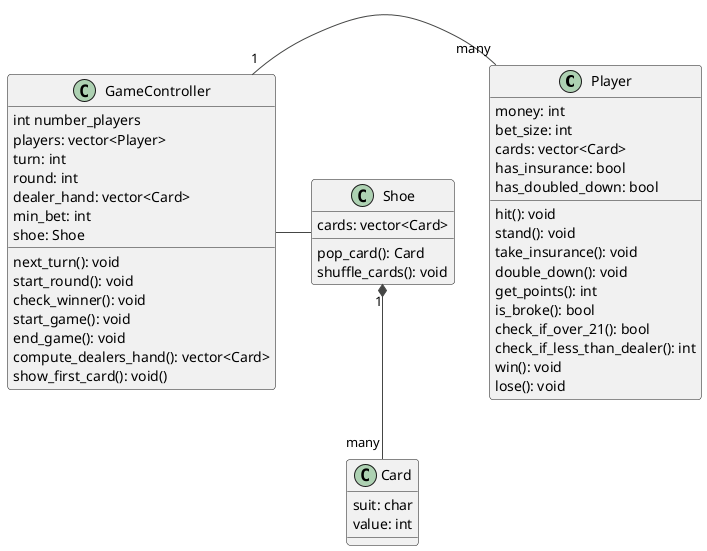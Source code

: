@startuml
' !theme plain
!theme vibrant

class Player {
  money: int
  bet_size: int
  cards: vector<Card> 
  hit(): void
  stand(): void
  take_insurance(): void
  double_down(): void
  has_insurance: bool
  has_doubled_down: bool
  get_points(): int
  is_broke(): bool
  check_if_over_21(): bool
  check_if_less_than_dealer(): int
  win(): void
  lose(): void
}
  
class Card {
  suit: char
  value: int
}

class GameController{
  int number_players
  players: vector<Player>
  turn: int
  round: int
  dealer_hand: vector<Card>
  min_bet: int
  next_turn(): void
  start_round(): void
  check_winner(): void
  start_game(): void
  end_game(): void
  compute_dealers_hand(): vector<Card>
  shoe: Shoe
  show_first_card(): void()
}

class Shoe{
  cards: vector<Card> 
  pop_card(): Card
  shuffle_cards(): void
}

Shoe "1" *-- "many" Card 


GameController "1" - "many" Player 

GameController - Shoe
@enduml
